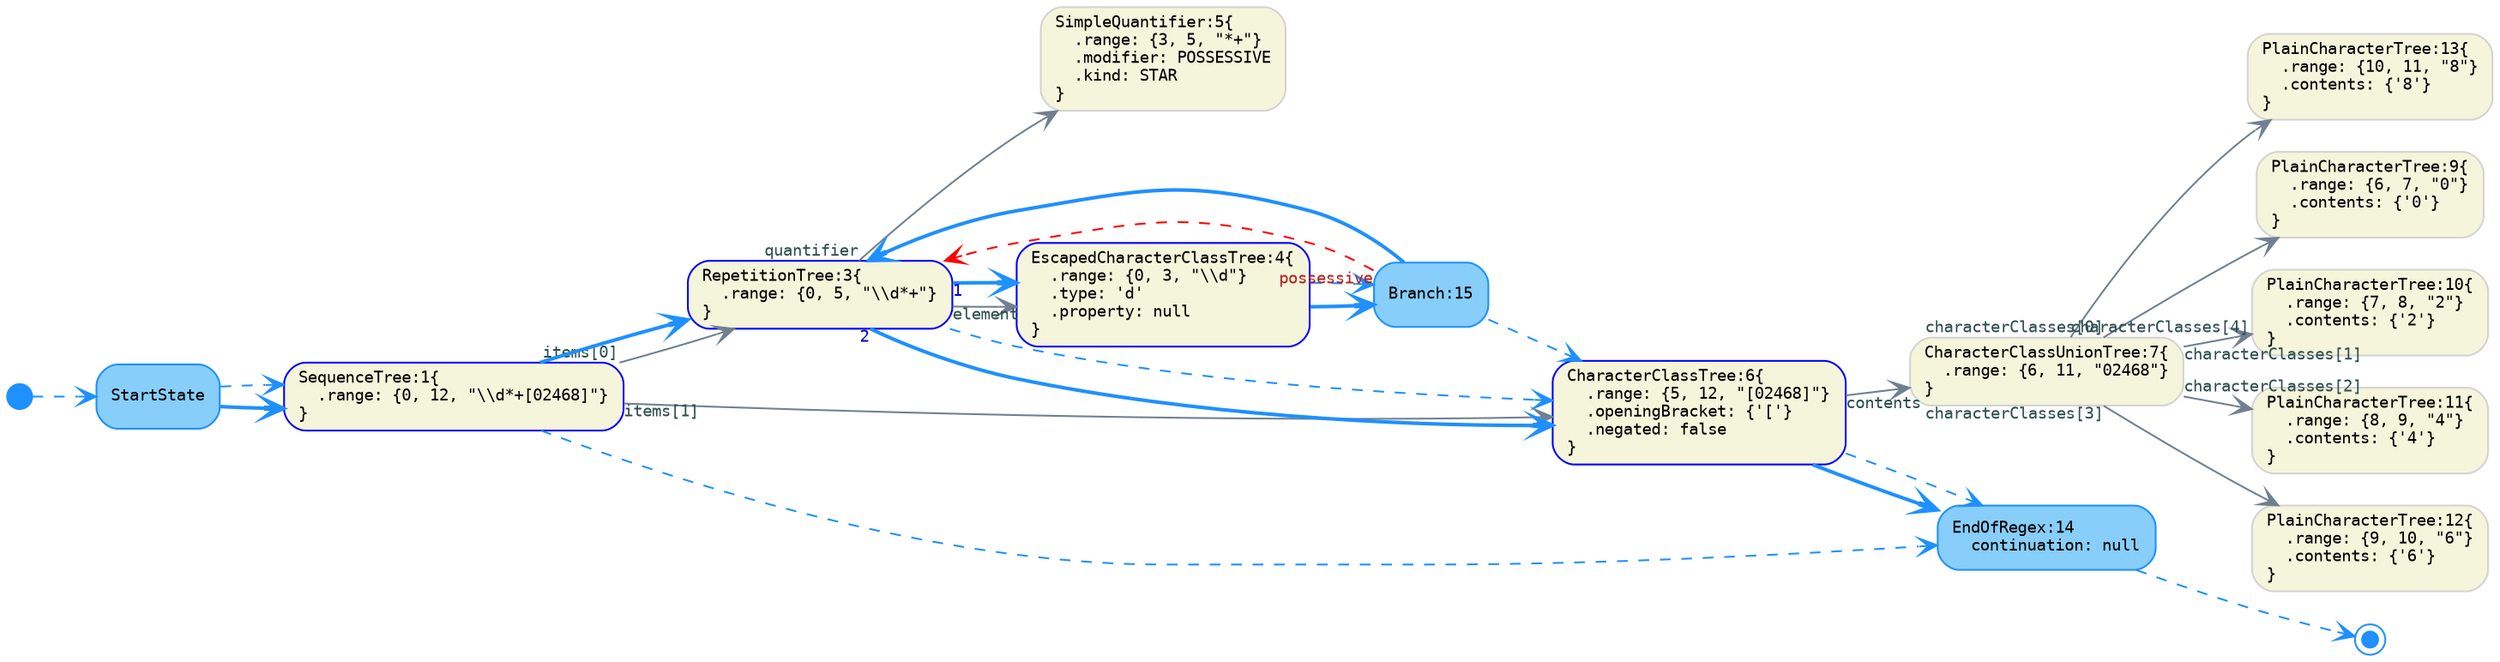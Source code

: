 digraph G {
  rankdir=LR;
  graph [fontname="Monospace", fontsize="11"]

  // tree-and-state nodes
  node [fontname="Monospace", fontsize= "9", shape="box", style="rounded,filled", color="Blue", fillcolor="Beige", fixedsize="false", width="0.75"]
  1[ label="SequenceTree:1\{\l  .range: \{0, 12, \"\\\\d*+[02468]\"\}\l\}\l" ]
  3[ label="RepetitionTree:3\{\l  .range: \{0, 5, \"\\\\d*+\"\}\l\}\l" ]
  4[ label="EscapedCharacterClassTree:4\{\l  .range: \{0, 3, \"\\\\d\"\}\l  .type: 'd'\l  .property: null\l\}\l" ]
  6[ label="CharacterClassTree:6\{\l  .range: \{5, 12, \"[02468]\"\}\l  .openingBracket: \{'['\}\l  .negated: false\l\}\l" ]

  // default nodes
  node [fontname="Monospace", fontsize= "9", shape="box", style="rounded,filled", color="LightGray", fillcolor="Beige", fixedsize="false", width="0.75"]
  5[ label="SimpleQuantifier:5\{\l  .range: \{3, 5, \"*+\"\}\l  .modifier: POSSESSIVE\l  .kind: STAR\l\}\l" ]
  7[ label="CharacterClassUnionTree:7\{\l  .range: \{6, 11, \"02468\"\}\l\}\l" ]
  9[ label="PlainCharacterTree:9\{\l  .range: \{6, 7, \"0\"\}\l  .contents: \{'0'\}\l\}\l" ]
  10[ label="PlainCharacterTree:10\{\l  .range: \{7, 8, \"2\"\}\l  .contents: \{'2'\}\l\}\l" ]
  11[ label="PlainCharacterTree:11\{\l  .range: \{8, 9, \"4\"\}\l  .contents: \{'4'\}\l\}\l" ]
  12[ label="PlainCharacterTree:12\{\l  .range: \{9, 10, \"6\"\}\l  .contents: \{'6'\}\l\}\l" ]
  13[ label="PlainCharacterTree:13\{\l  .range: \{10, 11, \"8\"\}\l  .contents: \{'8'\}\l\}\l" ]

  // state nodes
  node [fontname="Monospace", fontsize= "9", shape="box", style="rounded,filled", color="DodgerBlue", fillcolor="LightSkyBlue", fixedsize="false", width="0.75"]
  15[ label="Branch:15\l" ]
  14[ label="EndOfRegex:14\l  continuation: null\l" ]
  StartState[ label="StartState\l" ]

  // end nodes
  node [fontname="Monospace", fontsize= "9", shape="doublecircle", style="rounded,filled", color="DodgerBlue", fillcolor="DodgerBlue", fixedsize="true", width="0.12"]
  end[ label="\l" ]

  // start nodes
  node [fontname="Monospace", fontsize= "9", shape="circle", style="rounded,filled", color="DodgerBlue", fillcolor="DodgerBlue", fixedsize="true", width="0.20"]
  start[ label="\l" ]

  // default edges
  edge [fontname="Monospace", fontsize="9", style="solid", color="SlateGray", fontcolor="DarkSlateGray", arrowhead="vee", arrowtail="none", dir="both"]
  3 -> 4 [ label="",  taillabel="element" ]
  3 -> 5 [ label="",  taillabel="quantifier" ]
  1 -> 3 [ label="",  taillabel="items[0]" ]
  7 -> 9 [ label="",  taillabel="characterClasses[0]" ]
  7 -> 10 [ label="",  taillabel="characterClasses[1]" ]
  7 -> 11 [ label="",  taillabel="characterClasses[2]" ]
  7 -> 12 [ label="",  taillabel="characterClasses[3]" ]
  7 -> 13 [ label="",  taillabel="characterClasses[4]" ]
  6 -> 7 [ label="",  taillabel="contents" ]
  1 -> 6 [ label="",  taillabel="items[1]" ]

  // back-reference edges
  edge [fontname="Monospace", fontsize="9", style="dashed", color="Red", fontcolor="Firebrick", arrowhead="vee", arrowtail="none", dir="both"]
  15 -> 3 [ label="",  taillabel="possessive" ]

  // successor edges
  edge [fontname="Monospace", fontsize="9", style="bold", color="DodgerBlue", fontcolor="MediumBlue", arrowhead="vee", arrowtail="none", dir="both"]
  1 -> 3 [ label="",  taillabel="" ]
  3 -> 4 [ label="",  taillabel="1" ]
  3 -> 6 [ label="",  taillabel="2" ]
  4 -> 15 [ label="",  taillabel="" ]
  15 -> 3 [ label="",  taillabel="" ]
  6 -> 14 [ label="",  taillabel="" ]
  StartState -> 1 [ label="",  taillabel="" ]

  // continuation edges
  edge [fontname="Monospace", fontsize="9", style="dashed", color="DodgerBlue", fontcolor="MediumBlue", arrowhead="vee", arrowtail="none", dir="both"]
  1 -> 14 [ label="",  taillabel="" ]
  3 -> 6 [ label="",  taillabel="" ]
  4 -> 15 [ label="",  taillabel="" ]
  15 -> 6 [ label="",  taillabel="" ]
  6 -> 14 [ label="",  taillabel="" ]
  14 -> end [ label="",  taillabel="" ]
  StartState -> 1 [ label="",  taillabel="" ]
  start -> StartState [ label="",  taillabel="" ]
}
